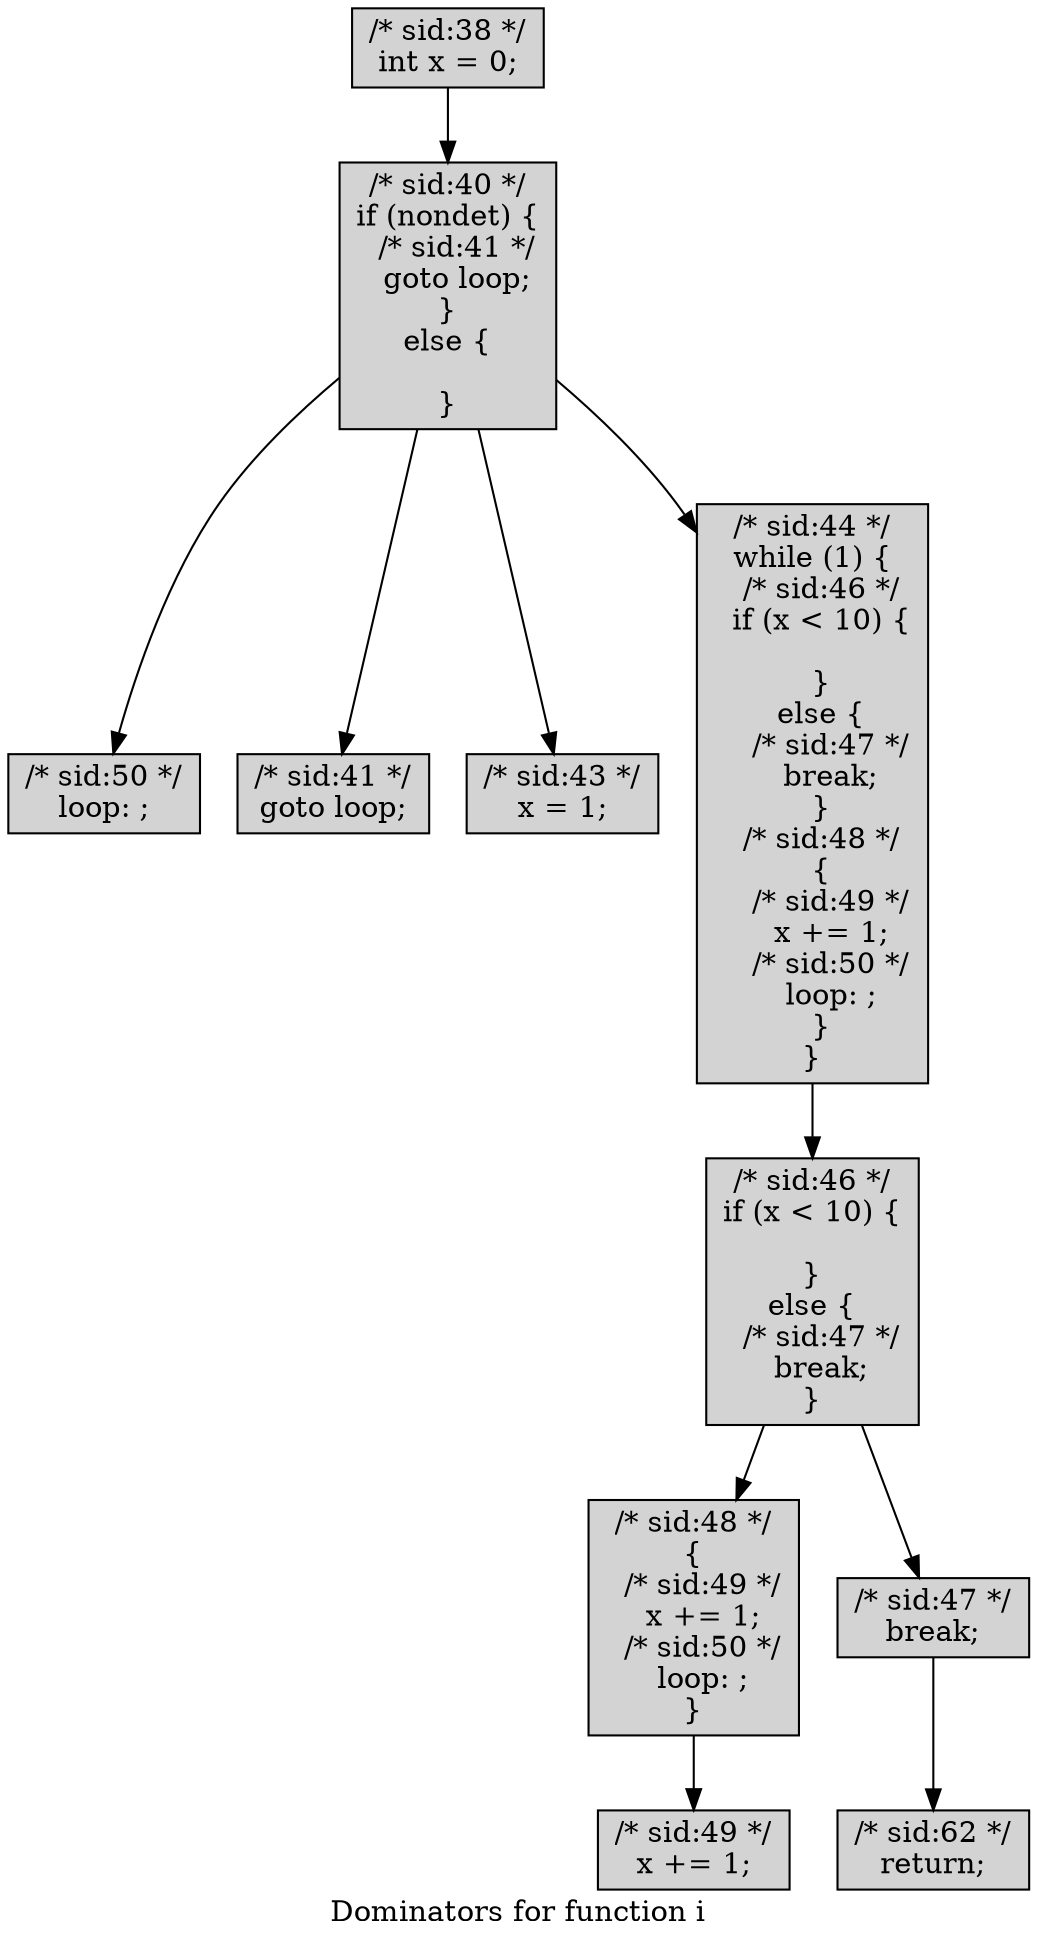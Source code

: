 digraph G {
  label="Dominators for function i";
  node [shape=box, style="filled", ];
  48 [label="/* sid:48 */
{
  /* sid:49 */
  x += 1;
  /* sid:50 */
  loop: ;
}",
      ];
  49 [label="/* sid:49 */
x += 1;", ];
  50 [label="/* sid:50 */
loop: ;", ];
  38 [label="/* sid:38 */
int x = 0;", ];
  40 [label="/* sid:40 */
if (nondet) {
  /* sid:41 */
  goto loop;
}
else {
  
}",
      ];
  41 [label="/* sid:41 */
goto loop;", ];
  43 [label="/* sid:43 */
x = 1;", ];
  44 [label="/* sid:44 */
while (1) {
  /* sid:46 */
  if (x < 10) {
    
  }
  else {
    /* sid:47 */
    break;
  }
  /* sid:48 */
  {
    /* sid:49 */
    x += 1;
    /* sid:50 */
    loop: ;
  }
}",
      ];
  62 [label="/* sid:62 */
return;", ];
  46 [label="/* sid:46 */
if (x < 10) {
  
}
else {
  /* sid:47 */
  break;
}",
      ];
  47 [label="/* sid:47 */
break;", ];
  
  
  46 -> 48;
  48 -> 49;
  40 -> 50;
  38 -> 40;
  40 -> 41;
  40 -> 43;
  40 -> 44;
  47 -> 62;
  44 -> 46;
  46 -> 47;
  
  }
